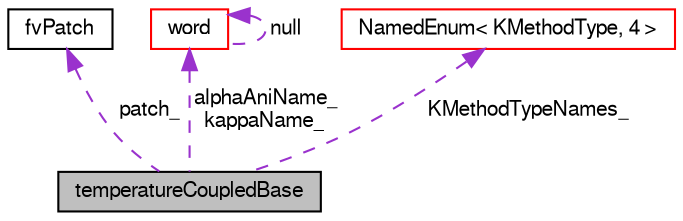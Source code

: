 digraph "temperatureCoupledBase"
{
  bgcolor="transparent";
  edge [fontname="FreeSans",fontsize="10",labelfontname="FreeSans",labelfontsize="10"];
  node [fontname="FreeSans",fontsize="10",shape=record];
  Node7 [label="temperatureCoupledBase",height=0.2,width=0.4,color="black", fillcolor="grey75", style="filled", fontcolor="black"];
  Node8 -> Node7 [dir="back",color="darkorchid3",fontsize="10",style="dashed",label=" patch_" ,fontname="FreeSans"];
  Node8 [label="fvPatch",height=0.2,width=0.4,color="black",URL="$a22870.html",tooltip="A finiteVolume patch using a polyPatch and a fvBoundaryMesh. "];
  Node9 -> Node7 [dir="back",color="darkorchid3",fontsize="10",style="dashed",label=" alphaAniName_\nkappaName_" ,fontname="FreeSans"];
  Node9 [label="word",height=0.2,width=0.4,color="red",URL="$a28258.html",tooltip="A class for handling words, derived from string. "];
  Node9 -> Node9 [dir="back",color="darkorchid3",fontsize="10",style="dashed",label=" null" ,fontname="FreeSans"];
  Node12 -> Node7 [dir="back",color="darkorchid3",fontsize="10",style="dashed",label=" KMethodTypeNames_" ,fontname="FreeSans"];
  Node12 [label="NamedEnum\< KMethodType, 4 \>",height=0.2,width=0.4,color="red",URL="$a25998.html"];
}
